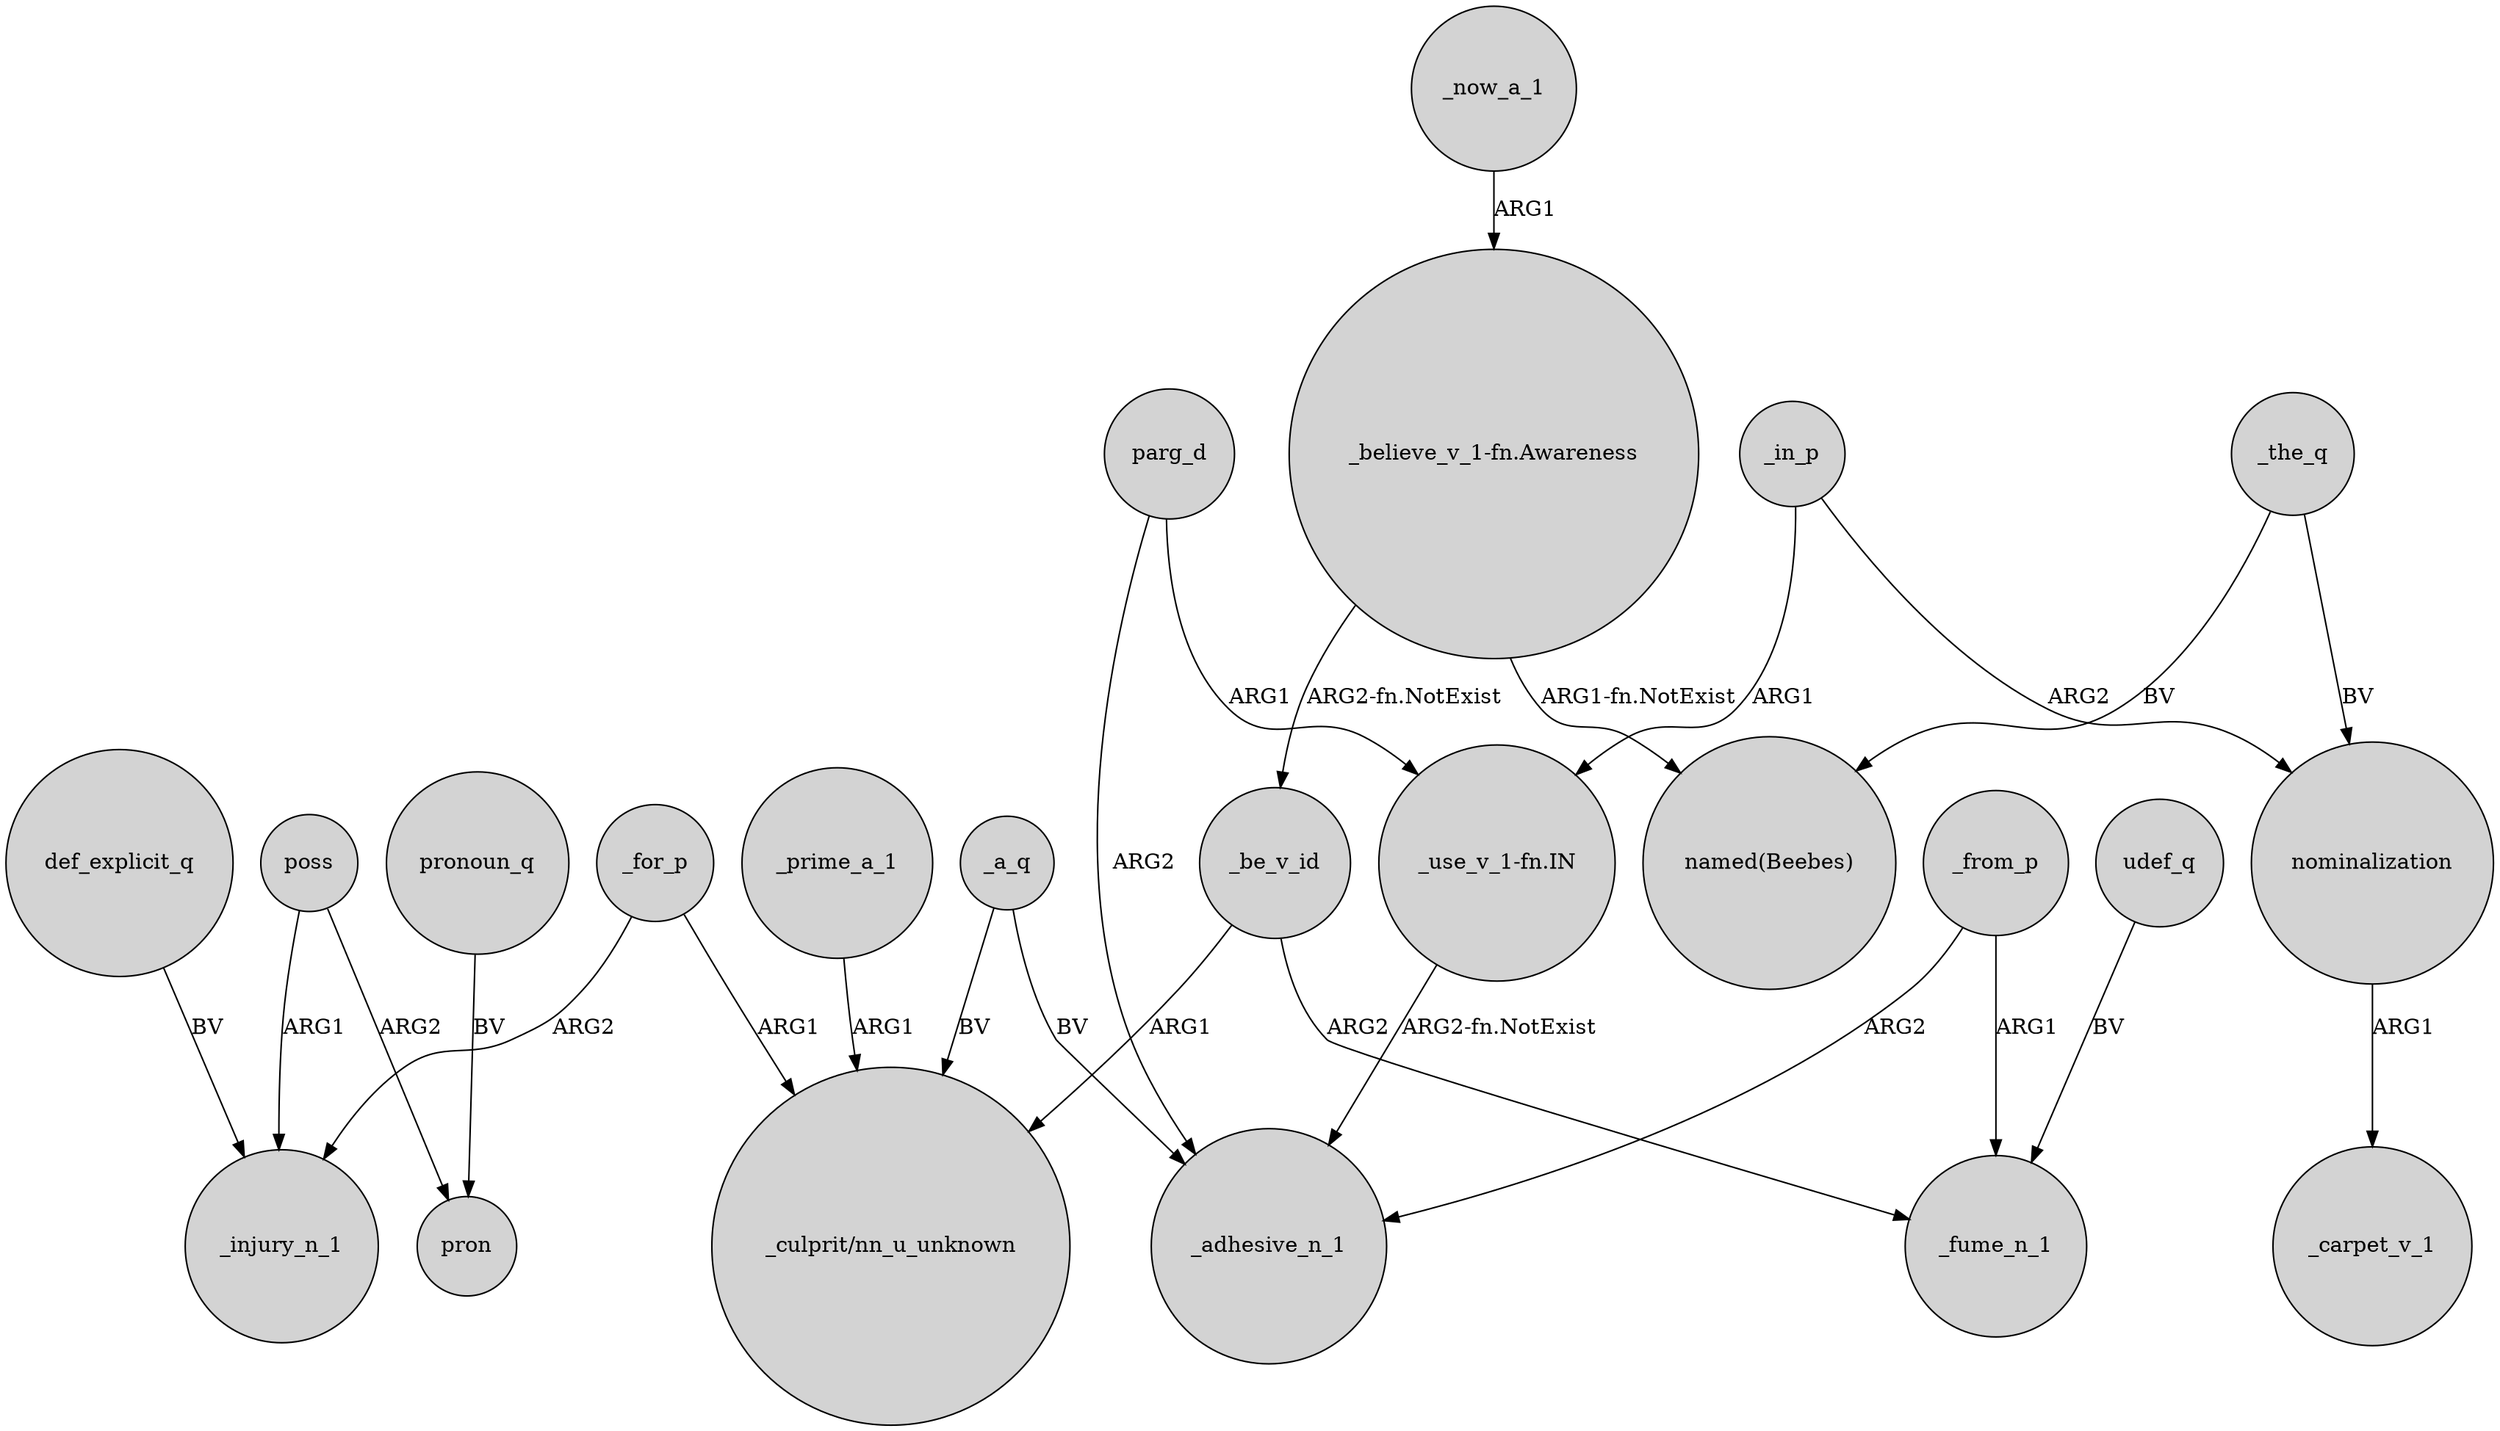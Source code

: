 digraph {
	node [shape=circle style=filled]
	poss -> _injury_n_1 [label=ARG1]
	parg_d -> _adhesive_n_1 [label=ARG2]
	_a_q -> _adhesive_n_1 [label=BV]
	_for_p -> _injury_n_1 [label=ARG2]
	_prime_a_1 -> "_culprit/nn_u_unknown" [label=ARG1]
	"_believe_v_1-fn.Awareness" -> _be_v_id [label="ARG2-fn.NotExist"]
	poss -> pron [label=ARG2]
	_from_p -> _adhesive_n_1 [label=ARG2]
	"_believe_v_1-fn.Awareness" -> "named(Beebes)" [label="ARG1-fn.NotExist"]
	nominalization -> _carpet_v_1 [label=ARG1]
	def_explicit_q -> _injury_n_1 [label=BV]
	pronoun_q -> pron [label=BV]
	_now_a_1 -> "_believe_v_1-fn.Awareness" [label=ARG1]
	_the_q -> "named(Beebes)" [label=BV]
	"_use_v_1-fn.IN" -> _adhesive_n_1 [label="ARG2-fn.NotExist"]
	parg_d -> "_use_v_1-fn.IN" [label=ARG1]
	_in_p -> "_use_v_1-fn.IN" [label=ARG1]
	_from_p -> _fume_n_1 [label=ARG1]
	_for_p -> "_culprit/nn_u_unknown" [label=ARG1]
	_be_v_id -> "_culprit/nn_u_unknown" [label=ARG1]
	_be_v_id -> _fume_n_1 [label=ARG2]
	_in_p -> nominalization [label=ARG2]
	_a_q -> "_culprit/nn_u_unknown" [label=BV]
	udef_q -> _fume_n_1 [label=BV]
	_the_q -> nominalization [label=BV]
}
